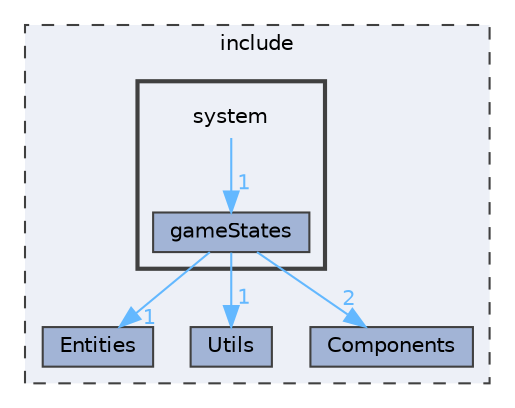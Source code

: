 digraph "include/system"
{
 // LATEX_PDF_SIZE
  bgcolor="transparent";
  edge [fontname=Helvetica,fontsize=10,labelfontname=Helvetica,labelfontsize=10];
  node [fontname=Helvetica,fontsize=10,shape=box,height=0.2,width=0.4];
  compound=true
  subgraph clusterdir_d44c64559bbebec7f509842c48db8b23 {
    graph [ bgcolor="#edf0f7", pencolor="grey25", label="include", fontname=Helvetica,fontsize=10 style="filled,dashed", URL="dir_d44c64559bbebec7f509842c48db8b23.html",tooltip=""]
  dir_28dd9c3414e34742b9d0231891b3bcd2 [label="Entities", fillcolor="#a2b4d6", color="grey25", style="filled", URL="dir_28dd9c3414e34742b9d0231891b3bcd2.html",tooltip=""];
  dir_2d1d991c66e7a032b2ab80c11328e79c [label="Utils", fillcolor="#a2b4d6", color="grey25", style="filled", URL="dir_2d1d991c66e7a032b2ab80c11328e79c.html",tooltip=""];
  dir_b5387289685bf4d85d4ad61551733121 [label="Components", fillcolor="#a2b4d6", color="grey25", style="filled", URL="dir_b5387289685bf4d85d4ad61551733121.html",tooltip=""];
  subgraph clusterdir_062dd3d6849305887aa6c2f56ce95494 {
    graph [ bgcolor="#edf0f7", pencolor="grey25", label="", fontname=Helvetica,fontsize=10 style="filled,bold", URL="dir_062dd3d6849305887aa6c2f56ce95494.html",tooltip=""]
    dir_062dd3d6849305887aa6c2f56ce95494 [shape=plaintext, label="system"];
  dir_6dccf3a6617e152a197580891b674630 [label="gameStates", fillcolor="#a2b4d6", color="grey25", style="filled", URL="dir_6dccf3a6617e152a197580891b674630.html",tooltip=""];
  }
  }
  dir_062dd3d6849305887aa6c2f56ce95494->dir_6dccf3a6617e152a197580891b674630 [headlabel="1", labeldistance=1.5 headhref="dir_000006_000004.html" color="steelblue1" fontcolor="steelblue1"];
  dir_6dccf3a6617e152a197580891b674630->dir_28dd9c3414e34742b9d0231891b3bcd2 [headlabel="1", labeldistance=1.5 headhref="dir_000004_000002.html" color="steelblue1" fontcolor="steelblue1"];
  dir_6dccf3a6617e152a197580891b674630->dir_2d1d991c66e7a032b2ab80c11328e79c [headlabel="1", labeldistance=1.5 headhref="dir_000004_000007.html" color="steelblue1" fontcolor="steelblue1"];
  dir_6dccf3a6617e152a197580891b674630->dir_b5387289685bf4d85d4ad61551733121 [headlabel="2", labeldistance=1.5 headhref="dir_000004_000000.html" color="steelblue1" fontcolor="steelblue1"];
}
